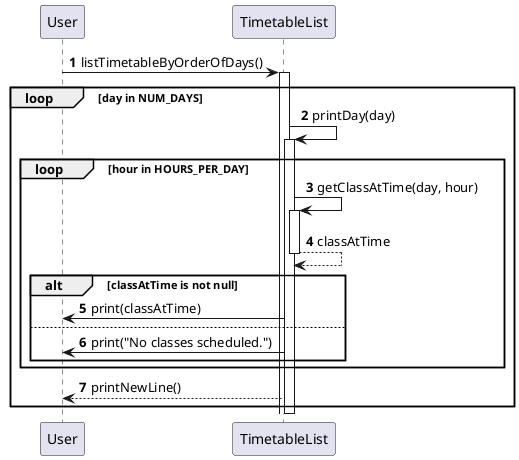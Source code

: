 @startuml
'https://plantuml.com/sequence-diagram

autonumber
participant "User" as user
participant "TimetableList" as timetableList

user -> timetableList: listTimetableByOrderOfDays()
activate timetableList

loop day in NUM_DAYS
    timetableList -> timetableList: printDay(day)
    activate timetableList

    loop hour in HOURS_PER_DAY
        timetableList -> timetableList: getClassAtTime(day, hour)
        activate timetableList
        timetableList --> timetableList: classAtTime
        deactivate timetableList

        alt classAtTime is not null
            timetableList -> user: print(classAtTime)
        else
            timetableList -> user: print("No classes scheduled.")
        end
    end loop

    timetableList --> user: printNewLine()
end loop

deactivate timetableList

@enduml